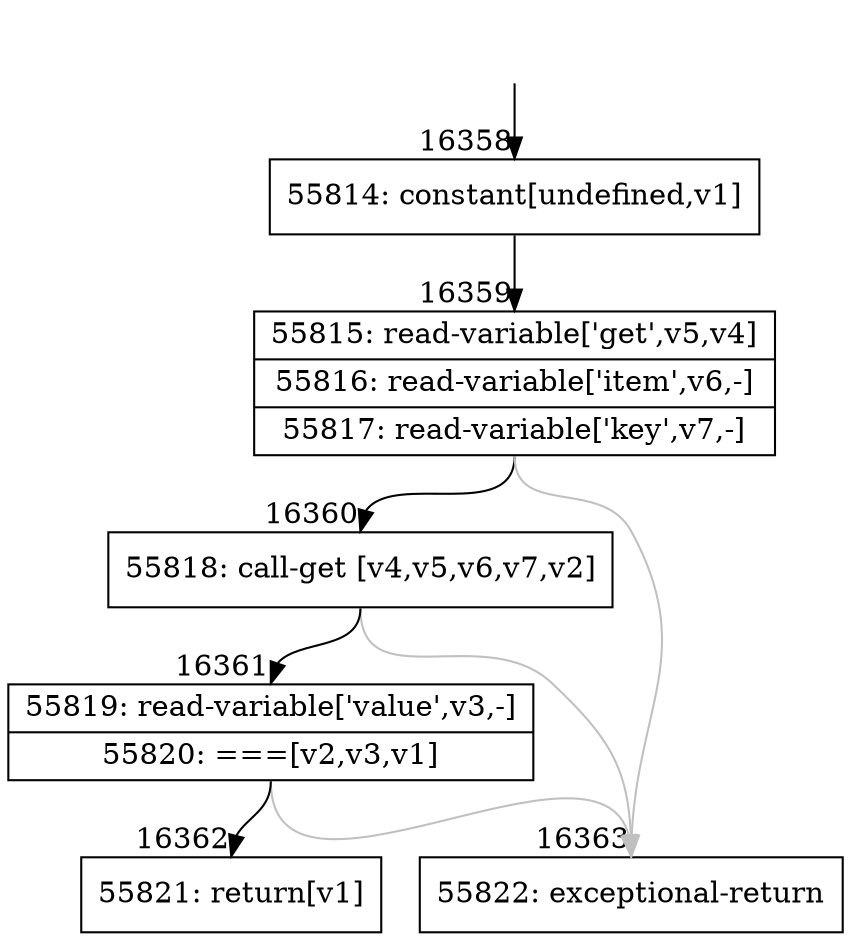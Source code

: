 digraph {
rankdir="TD"
BB_entry1398[shape=none,label=""];
BB_entry1398 -> BB16358 [tailport=s, headport=n, headlabel="    16358"]
BB16358 [shape=record label="{55814: constant[undefined,v1]}" ] 
BB16358 -> BB16359 [tailport=s, headport=n, headlabel="      16359"]
BB16359 [shape=record label="{55815: read-variable['get',v5,v4]|55816: read-variable['item',v6,-]|55817: read-variable['key',v7,-]}" ] 
BB16359 -> BB16360 [tailport=s, headport=n, headlabel="      16360"]
BB16359 -> BB16363 [tailport=s, headport=n, color=gray, headlabel="      16363"]
BB16360 [shape=record label="{55818: call-get [v4,v5,v6,v7,v2]}" ] 
BB16360 -> BB16361 [tailport=s, headport=n, headlabel="      16361"]
BB16360 -> BB16363 [tailport=s, headport=n, color=gray]
BB16361 [shape=record label="{55819: read-variable['value',v3,-]|55820: ===[v2,v3,v1]}" ] 
BB16361 -> BB16362 [tailport=s, headport=n, headlabel="      16362"]
BB16361 -> BB16363 [tailport=s, headport=n, color=gray]
BB16362 [shape=record label="{55821: return[v1]}" ] 
BB16363 [shape=record label="{55822: exceptional-return}" ] 
//#$~ 30531
}
